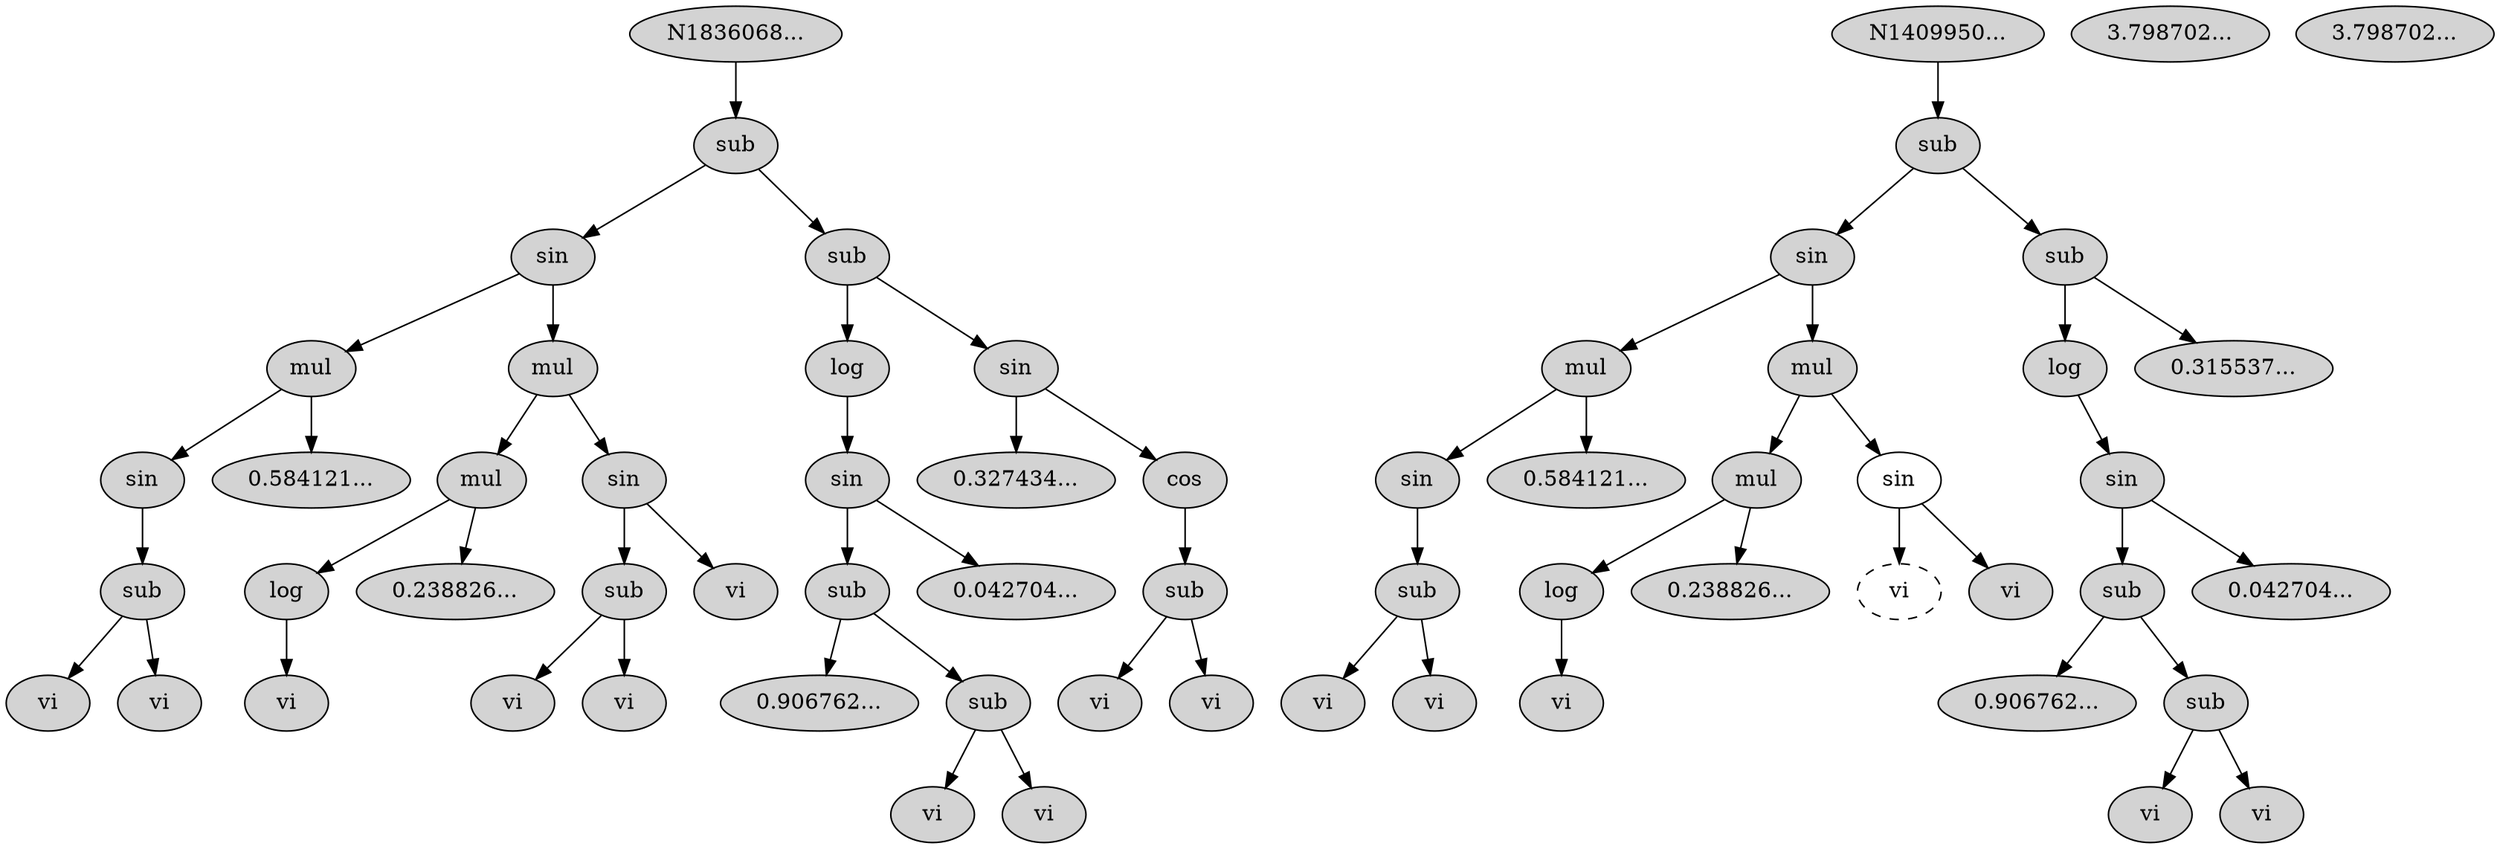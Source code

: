 digraph Population_8 {
N1836068[ style="filled"  label="N1836068..."];
N1836068 -> N1836069;
N1836069[ style="filled"  label="sub"];
N1836069 -> N1836070;
N1836070[ style="filled"  label="sin"];
N1836070 -> N1836071;
N1836071[ style="filled"  label="mul"];
N1836071 -> N1836072;
N1836072[ style="filled"  label="sin"];
N1836072 -> N1836073;
N1836073[ style="filled"  label="sub"];
N1836073 -> N1836074;
N1836074[ style="filled"  label="vi"];
N1836073 -> N1836075;
N1836075[ style="filled"  label="vi"];
N1836071 -> N1836076;
N1836076[ style="filled"  label="0.584121..."];
N1836070 -> N1836077;
N1836077[ style="filled"  label="mul"];
N1836077 -> N1836078;
N1836078[ style="filled"  label="mul"];
N1836078 -> N1836079;
N1836079[ style="filled"  label="log"];
N1836079 -> N1836080;
N1836080[ style="filled"  label="vi"];
N1836078 -> N1836081;
N1836081[ style="filled"  label="0.238826..."];
N1836077 -> N1836082;
N1836082[ style="filled"  label="sin"];
N1836082 -> N1836083;
N1836083[ style="filled"  label="sub"];
N1836083 -> N1836084;
N1836084[ style="filled"  label="vi"];
N1836083 -> N1836085;
N1836085[ style="filled"  label="vi"];
N1836082 -> N1836086;
N1836086[ style="filled"  label="vi"];
N1836069 -> N1836087;
N1836087[ style="filled"  label="sub"];
N1836087 -> N1836088;
N1836088[ style="filled"  label="log"];
N1836088 -> N1836089;
N1836089[ style="filled"  label="sin"];
N1836089 -> N1836090;
N1836090[ style="filled"  label="sub"];
N1836090 -> N1836091;
N1836091[ style="filled"  label="0.906762..."];
N1836090 -> N1836092;
N1836092[ style="filled"  label="sub"];
N1836092 -> N1836093;
N1836093[ style="filled"  label="vi"];
N1836092 -> N1836094;
N1836094[ style="filled"  label="vi"];
N1836089 -> N1836095;
N1836095[ style="filled"  label="0.042704..."];
N1836087 -> N1836096;
N1836096[ style="filled"  label="sin"];
N1836096 -> N1836097;
N1836097[ style="filled"  label="0.327434..."];
N1836096 -> N1836098;
N1836098[ style="filled"  label="cos"];
N1836098 -> N1836099;
N1836099[ style="filled"  label="sub"];
N1836099 -> N1836100;
N1836100[ style="filled"  label="vi"];
N1836099 -> N1836101;
N1836101[ style="filled"  label="vi"];

N1409950[ style="filled"  label="N1409950..."];
N1409950 -> N1409951;
N1409951[ style="filled"  label="sub"];
N1409951 -> N1409952;
N1409952[ style="filled"  label="sin"];
N1409952 -> N1409953;
N1409953[ style="filled"  label="mul"];
N1409953 -> N1409954;
N1409954[ style="filled"  label="sin"];
N1409954 -> N1409955;
N1409955[ style="filled"  label="sub"];
N1409955 -> N1409956;
N1409956[ style="filled"  label="vi"];
N1409955 -> N1409957;
N1409957[ style="filled"  label="vi"];
N1409953 -> N1409958;
N1409958[ style="filled"  label="0.584121..."];
N1409952 -> N1409959;
N1409959[ style="filled"  label="mul"];
N1409959 -> N1409960;
N1409960[ style="filled"  label="mul"];
N1409960 -> N1409961;
N1409961[ style="filled"  label="log"];
N1409961 -> N1409962;
N1409962[ style="filled"  label="vi"];
N1409960 -> N1409963;
N1409963[ style="filled"  label="0.238826..."];
N1409959 -> N1409964;
N1409964[ style="solid"  label="sin"];
N1409964 -> N1410012;
N1410012[ style="dashed"  label="vi"];
N1409964 -> N1409968;
N1409968[ style="filled"  label="vi"];
N1409951 -> N1409969;
N1409969[ style="filled"  label="sub"];
N1409969 -> N1409970;
N1409970[ style="filled"  label="log"];
N1409970 -> N1409971;
N1409971[ style="filled"  label="sin"];
N1409971 -> N1409972;
N1409972[ style="filled"  label="sub"];
N1409972 -> N1409973;
N1409973[ style="filled"  label="0.906762..."];
N1409972 -> N1409974;
N1409974[ style="filled"  label="sub"];
N1409974 -> N1409975;
N1409975[ style="filled"  label="vi"];
N1409974 -> N1409976;
N1409976[ style="filled"  label="vi"];
N1409971 -> N1409977;
N1409977[ style="filled"  label="0.042704..."];
N1409969 -> N1409978;
N1409978[ style="filled"  label="0.315537..."];

N1836304[ style="filled"  label="3.798702..."];

N1836351[ style="filled"  label="3.798702..."];

}
